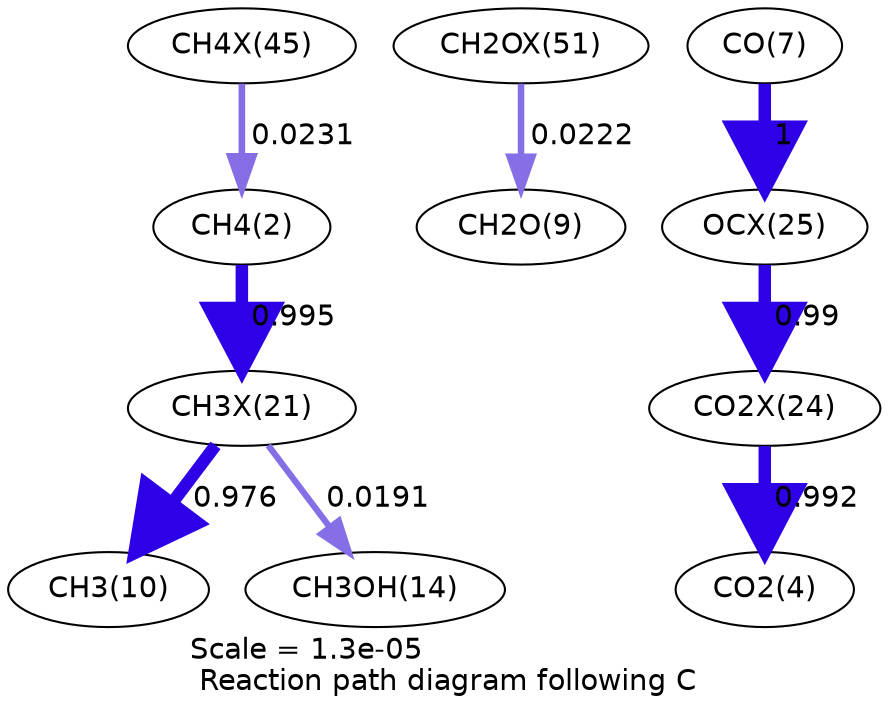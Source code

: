 digraph reaction_paths {
center=1;
s46 -> s4[fontname="Helvetica", penwidth=3.16, arrowsize=1.58, color="0.7, 0.523, 0.9"
, label=" 0.0231"];
s4 -> s38[fontname="Helvetica", penwidth=6, arrowsize=3, color="0.7, 1.5, 0.9"
, label=" 0.995"];
s38 -> s12[fontname="Helvetica", penwidth=5.98, arrowsize=2.99, color="0.7, 1.48, 0.9"
, label=" 0.976"];
s38 -> s16[fontname="Helvetica", penwidth=3.01, arrowsize=1.51, color="0.7, 0.519, 0.9"
, label=" 0.0191"];
s52 -> s11[fontname="Helvetica", penwidth=3.12, arrowsize=1.56, color="0.7, 0.522, 0.9"
, label=" 0.0222"];
s9 -> s42[fontname="Helvetica", penwidth=6, arrowsize=3, color="0.7, 1.5, 0.9"
, label=" 1"];
s42 -> s41[fontname="Helvetica", penwidth=5.99, arrowsize=3, color="0.7, 1.49, 0.9"
, label=" 0.99"];
s41 -> s6[fontname="Helvetica", penwidth=5.99, arrowsize=3, color="0.7, 1.49, 0.9"
, label=" 0.992"];
s4 [ fontname="Helvetica", label="CH4(2)"];
s6 [ fontname="Helvetica", label="CO2(4)"];
s9 [ fontname="Helvetica", label="CO(7)"];
s11 [ fontname="Helvetica", label="CH2O(9)"];
s12 [ fontname="Helvetica", label="CH3(10)"];
s16 [ fontname="Helvetica", label="CH3OH(14)"];
s38 [ fontname="Helvetica", label="CH3X(21)"];
s41 [ fontname="Helvetica", label="CO2X(24)"];
s42 [ fontname="Helvetica", label="OCX(25)"];
s46 [ fontname="Helvetica", label="CH4X(45)"];
s52 [ fontname="Helvetica", label="CH2OX(51)"];
 label = "Scale = 1.3e-05\l Reaction path diagram following C";
 fontname = "Helvetica";
}
